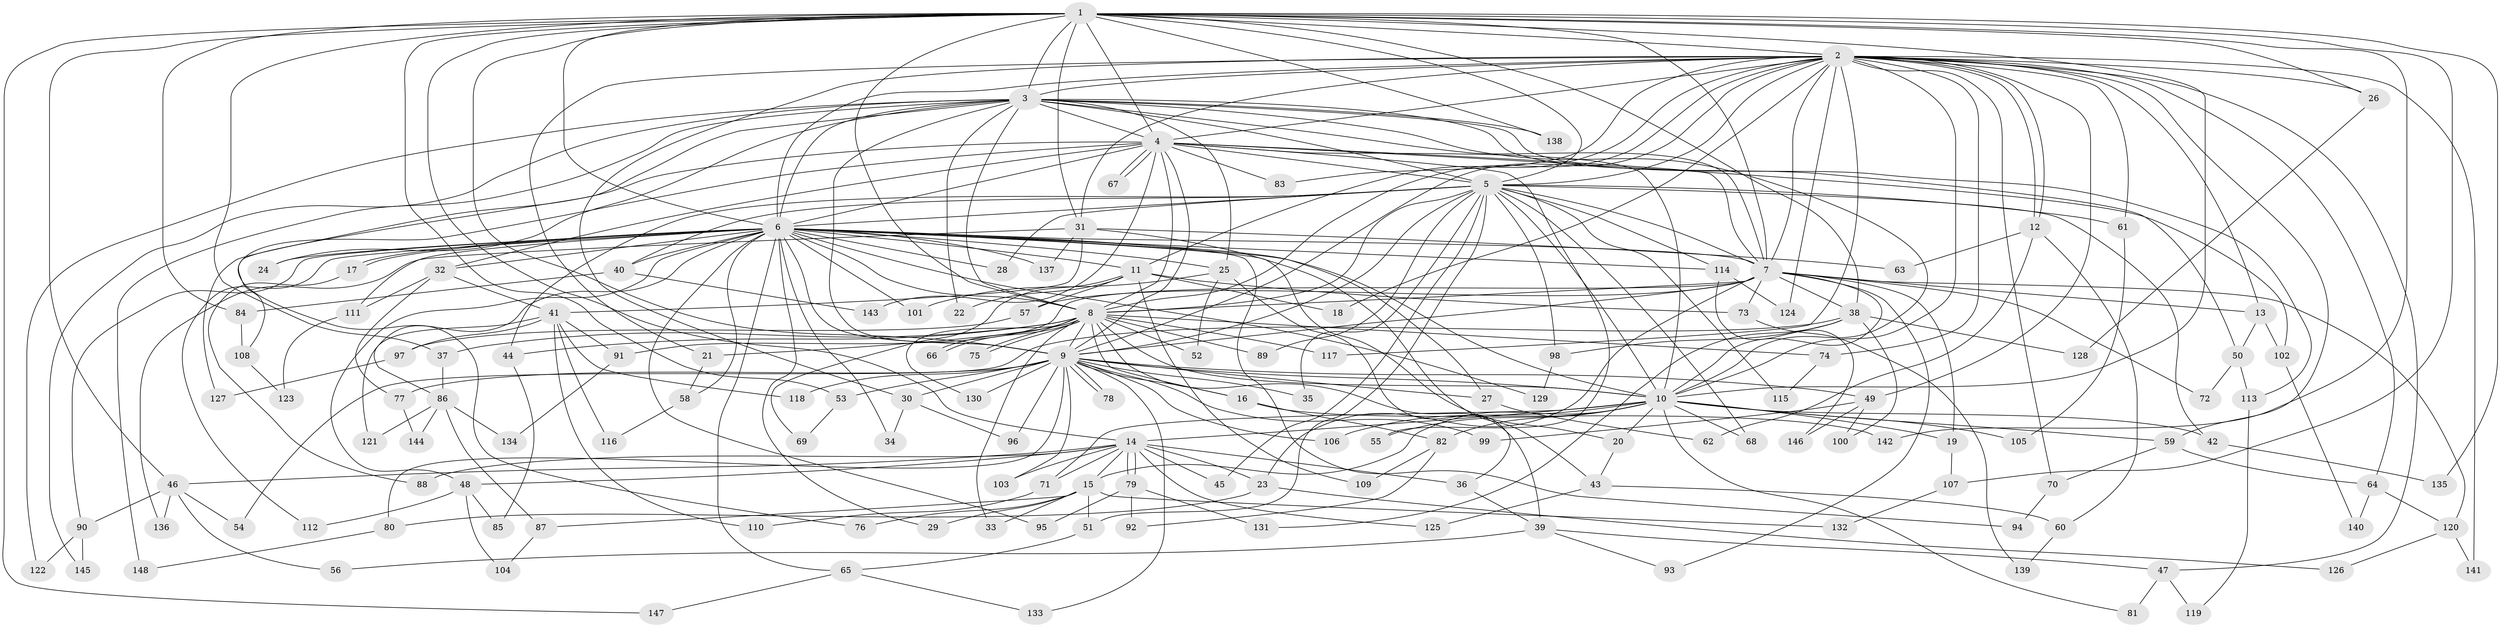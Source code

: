 // coarse degree distribution, {20: 0.011363636363636364, 25: 0.011363636363636364, 13: 0.011363636363636364, 16: 0.011363636363636364, 32: 0.011363636363636364, 28: 0.011363636363636364, 19: 0.011363636363636364, 22: 0.022727272727272728, 9: 0.011363636363636364, 5: 0.03409090909090909, 6: 0.045454545454545456, 11: 0.011363636363636364, 4: 0.09090909090909091, 3: 0.23863636363636365, 2: 0.38636363636363635, 1: 0.03409090909090909, 8: 0.022727272727272728, 7: 0.022727272727272728}
// Generated by graph-tools (version 1.1) at 2025/17/03/04/25 18:17:49]
// undirected, 148 vertices, 321 edges
graph export_dot {
graph [start="1"]
  node [color=gray90,style=filled];
  1;
  2;
  3;
  4;
  5;
  6;
  7;
  8;
  9;
  10;
  11;
  12;
  13;
  14;
  15;
  16;
  17;
  18;
  19;
  20;
  21;
  22;
  23;
  24;
  25;
  26;
  27;
  28;
  29;
  30;
  31;
  32;
  33;
  34;
  35;
  36;
  37;
  38;
  39;
  40;
  41;
  42;
  43;
  44;
  45;
  46;
  47;
  48;
  49;
  50;
  51;
  52;
  53;
  54;
  55;
  56;
  57;
  58;
  59;
  60;
  61;
  62;
  63;
  64;
  65;
  66;
  67;
  68;
  69;
  70;
  71;
  72;
  73;
  74;
  75;
  76;
  77;
  78;
  79;
  80;
  81;
  82;
  83;
  84;
  85;
  86;
  87;
  88;
  89;
  90;
  91;
  92;
  93;
  94;
  95;
  96;
  97;
  98;
  99;
  100;
  101;
  102;
  103;
  104;
  105;
  106;
  107;
  108;
  109;
  110;
  111;
  112;
  113;
  114;
  115;
  116;
  117;
  118;
  119;
  120;
  121;
  122;
  123;
  124;
  125;
  126;
  127;
  128;
  129;
  130;
  131;
  132;
  133;
  134;
  135;
  136;
  137;
  138;
  139;
  140;
  141;
  142;
  143;
  144;
  145;
  146;
  147;
  148;
  1 -- 2;
  1 -- 3;
  1 -- 4;
  1 -- 5;
  1 -- 6;
  1 -- 7;
  1 -- 8;
  1 -- 9;
  1 -- 10;
  1 -- 14;
  1 -- 26;
  1 -- 31;
  1 -- 37;
  1 -- 38;
  1 -- 46;
  1 -- 53;
  1 -- 84;
  1 -- 107;
  1 -- 135;
  1 -- 138;
  1 -- 142;
  1 -- 147;
  2 -- 3;
  2 -- 4;
  2 -- 5;
  2 -- 6;
  2 -- 7;
  2 -- 8;
  2 -- 9;
  2 -- 10;
  2 -- 11;
  2 -- 12;
  2 -- 12;
  2 -- 13;
  2 -- 18;
  2 -- 21;
  2 -- 26;
  2 -- 30;
  2 -- 31;
  2 -- 47;
  2 -- 49;
  2 -- 59;
  2 -- 61;
  2 -- 64;
  2 -- 70;
  2 -- 74;
  2 -- 83;
  2 -- 117;
  2 -- 124;
  2 -- 141;
  3 -- 4;
  3 -- 5;
  3 -- 6;
  3 -- 7;
  3 -- 8;
  3 -- 9;
  3 -- 10;
  3 -- 22;
  3 -- 24;
  3 -- 25;
  3 -- 50;
  3 -- 76;
  3 -- 113;
  3 -- 122;
  3 -- 138;
  3 -- 145;
  3 -- 148;
  4 -- 5;
  4 -- 6;
  4 -- 7;
  4 -- 8;
  4 -- 9;
  4 -- 10;
  4 -- 32;
  4 -- 55;
  4 -- 67;
  4 -- 67;
  4 -- 83;
  4 -- 102;
  4 -- 108;
  4 -- 127;
  4 -- 143;
  5 -- 6;
  5 -- 7;
  5 -- 8;
  5 -- 9;
  5 -- 10;
  5 -- 28;
  5 -- 35;
  5 -- 40;
  5 -- 42;
  5 -- 44;
  5 -- 45;
  5 -- 51;
  5 -- 61;
  5 -- 68;
  5 -- 89;
  5 -- 98;
  5 -- 114;
  5 -- 115;
  6 -- 7;
  6 -- 8;
  6 -- 9;
  6 -- 10;
  6 -- 11;
  6 -- 17;
  6 -- 17;
  6 -- 20;
  6 -- 24;
  6 -- 25;
  6 -- 27;
  6 -- 28;
  6 -- 29;
  6 -- 32;
  6 -- 34;
  6 -- 40;
  6 -- 48;
  6 -- 58;
  6 -- 65;
  6 -- 86;
  6 -- 90;
  6 -- 94;
  6 -- 95;
  6 -- 101;
  6 -- 111;
  6 -- 112;
  6 -- 114;
  6 -- 129;
  6 -- 137;
  7 -- 8;
  7 -- 9;
  7 -- 10;
  7 -- 13;
  7 -- 19;
  7 -- 23;
  7 -- 38;
  7 -- 57;
  7 -- 72;
  7 -- 73;
  7 -- 91;
  7 -- 93;
  7 -- 120;
  8 -- 9;
  8 -- 10;
  8 -- 16;
  8 -- 21;
  8 -- 33;
  8 -- 37;
  8 -- 39;
  8 -- 44;
  8 -- 52;
  8 -- 66;
  8 -- 66;
  8 -- 74;
  8 -- 75;
  8 -- 75;
  8 -- 89;
  8 -- 117;
  8 -- 130;
  9 -- 10;
  9 -- 16;
  9 -- 27;
  9 -- 30;
  9 -- 35;
  9 -- 49;
  9 -- 53;
  9 -- 77;
  9 -- 78;
  9 -- 78;
  9 -- 80;
  9 -- 96;
  9 -- 99;
  9 -- 103;
  9 -- 106;
  9 -- 118;
  9 -- 130;
  9 -- 133;
  10 -- 14;
  10 -- 15;
  10 -- 19;
  10 -- 20;
  10 -- 42;
  10 -- 55;
  10 -- 59;
  10 -- 68;
  10 -- 71;
  10 -- 81;
  10 -- 82;
  10 -- 105;
  10 -- 106;
  11 -- 18;
  11 -- 22;
  11 -- 57;
  11 -- 69;
  11 -- 73;
  11 -- 109;
  12 -- 60;
  12 -- 62;
  12 -- 63;
  13 -- 50;
  13 -- 102;
  14 -- 15;
  14 -- 23;
  14 -- 36;
  14 -- 45;
  14 -- 46;
  14 -- 48;
  14 -- 71;
  14 -- 79;
  14 -- 79;
  14 -- 88;
  14 -- 103;
  14 -- 125;
  15 -- 29;
  15 -- 33;
  15 -- 51;
  15 -- 76;
  15 -- 87;
  15 -- 132;
  16 -- 82;
  16 -- 142;
  17 -- 88;
  19 -- 107;
  20 -- 43;
  21 -- 58;
  23 -- 80;
  23 -- 126;
  25 -- 36;
  25 -- 52;
  25 -- 101;
  26 -- 128;
  27 -- 62;
  30 -- 34;
  30 -- 96;
  31 -- 41;
  31 -- 43;
  31 -- 63;
  31 -- 136;
  31 -- 137;
  32 -- 41;
  32 -- 77;
  32 -- 111;
  36 -- 39;
  37 -- 86;
  38 -- 54;
  38 -- 98;
  38 -- 100;
  38 -- 128;
  38 -- 131;
  39 -- 47;
  39 -- 56;
  39 -- 93;
  40 -- 84;
  40 -- 143;
  41 -- 91;
  41 -- 97;
  41 -- 110;
  41 -- 116;
  41 -- 118;
  41 -- 121;
  42 -- 135;
  43 -- 60;
  43 -- 125;
  44 -- 85;
  46 -- 54;
  46 -- 56;
  46 -- 90;
  46 -- 136;
  47 -- 81;
  47 -- 119;
  48 -- 85;
  48 -- 104;
  48 -- 112;
  49 -- 99;
  49 -- 100;
  49 -- 146;
  50 -- 72;
  50 -- 113;
  51 -- 65;
  53 -- 69;
  57 -- 97;
  58 -- 116;
  59 -- 64;
  59 -- 70;
  60 -- 139;
  61 -- 105;
  64 -- 120;
  64 -- 140;
  65 -- 133;
  65 -- 147;
  70 -- 94;
  71 -- 110;
  73 -- 139;
  74 -- 115;
  77 -- 144;
  79 -- 92;
  79 -- 95;
  79 -- 131;
  80 -- 148;
  82 -- 92;
  82 -- 109;
  84 -- 108;
  86 -- 87;
  86 -- 121;
  86 -- 134;
  86 -- 144;
  87 -- 104;
  90 -- 122;
  90 -- 145;
  91 -- 134;
  97 -- 127;
  98 -- 129;
  102 -- 140;
  107 -- 132;
  108 -- 123;
  111 -- 123;
  113 -- 119;
  114 -- 124;
  114 -- 146;
  120 -- 126;
  120 -- 141;
}

